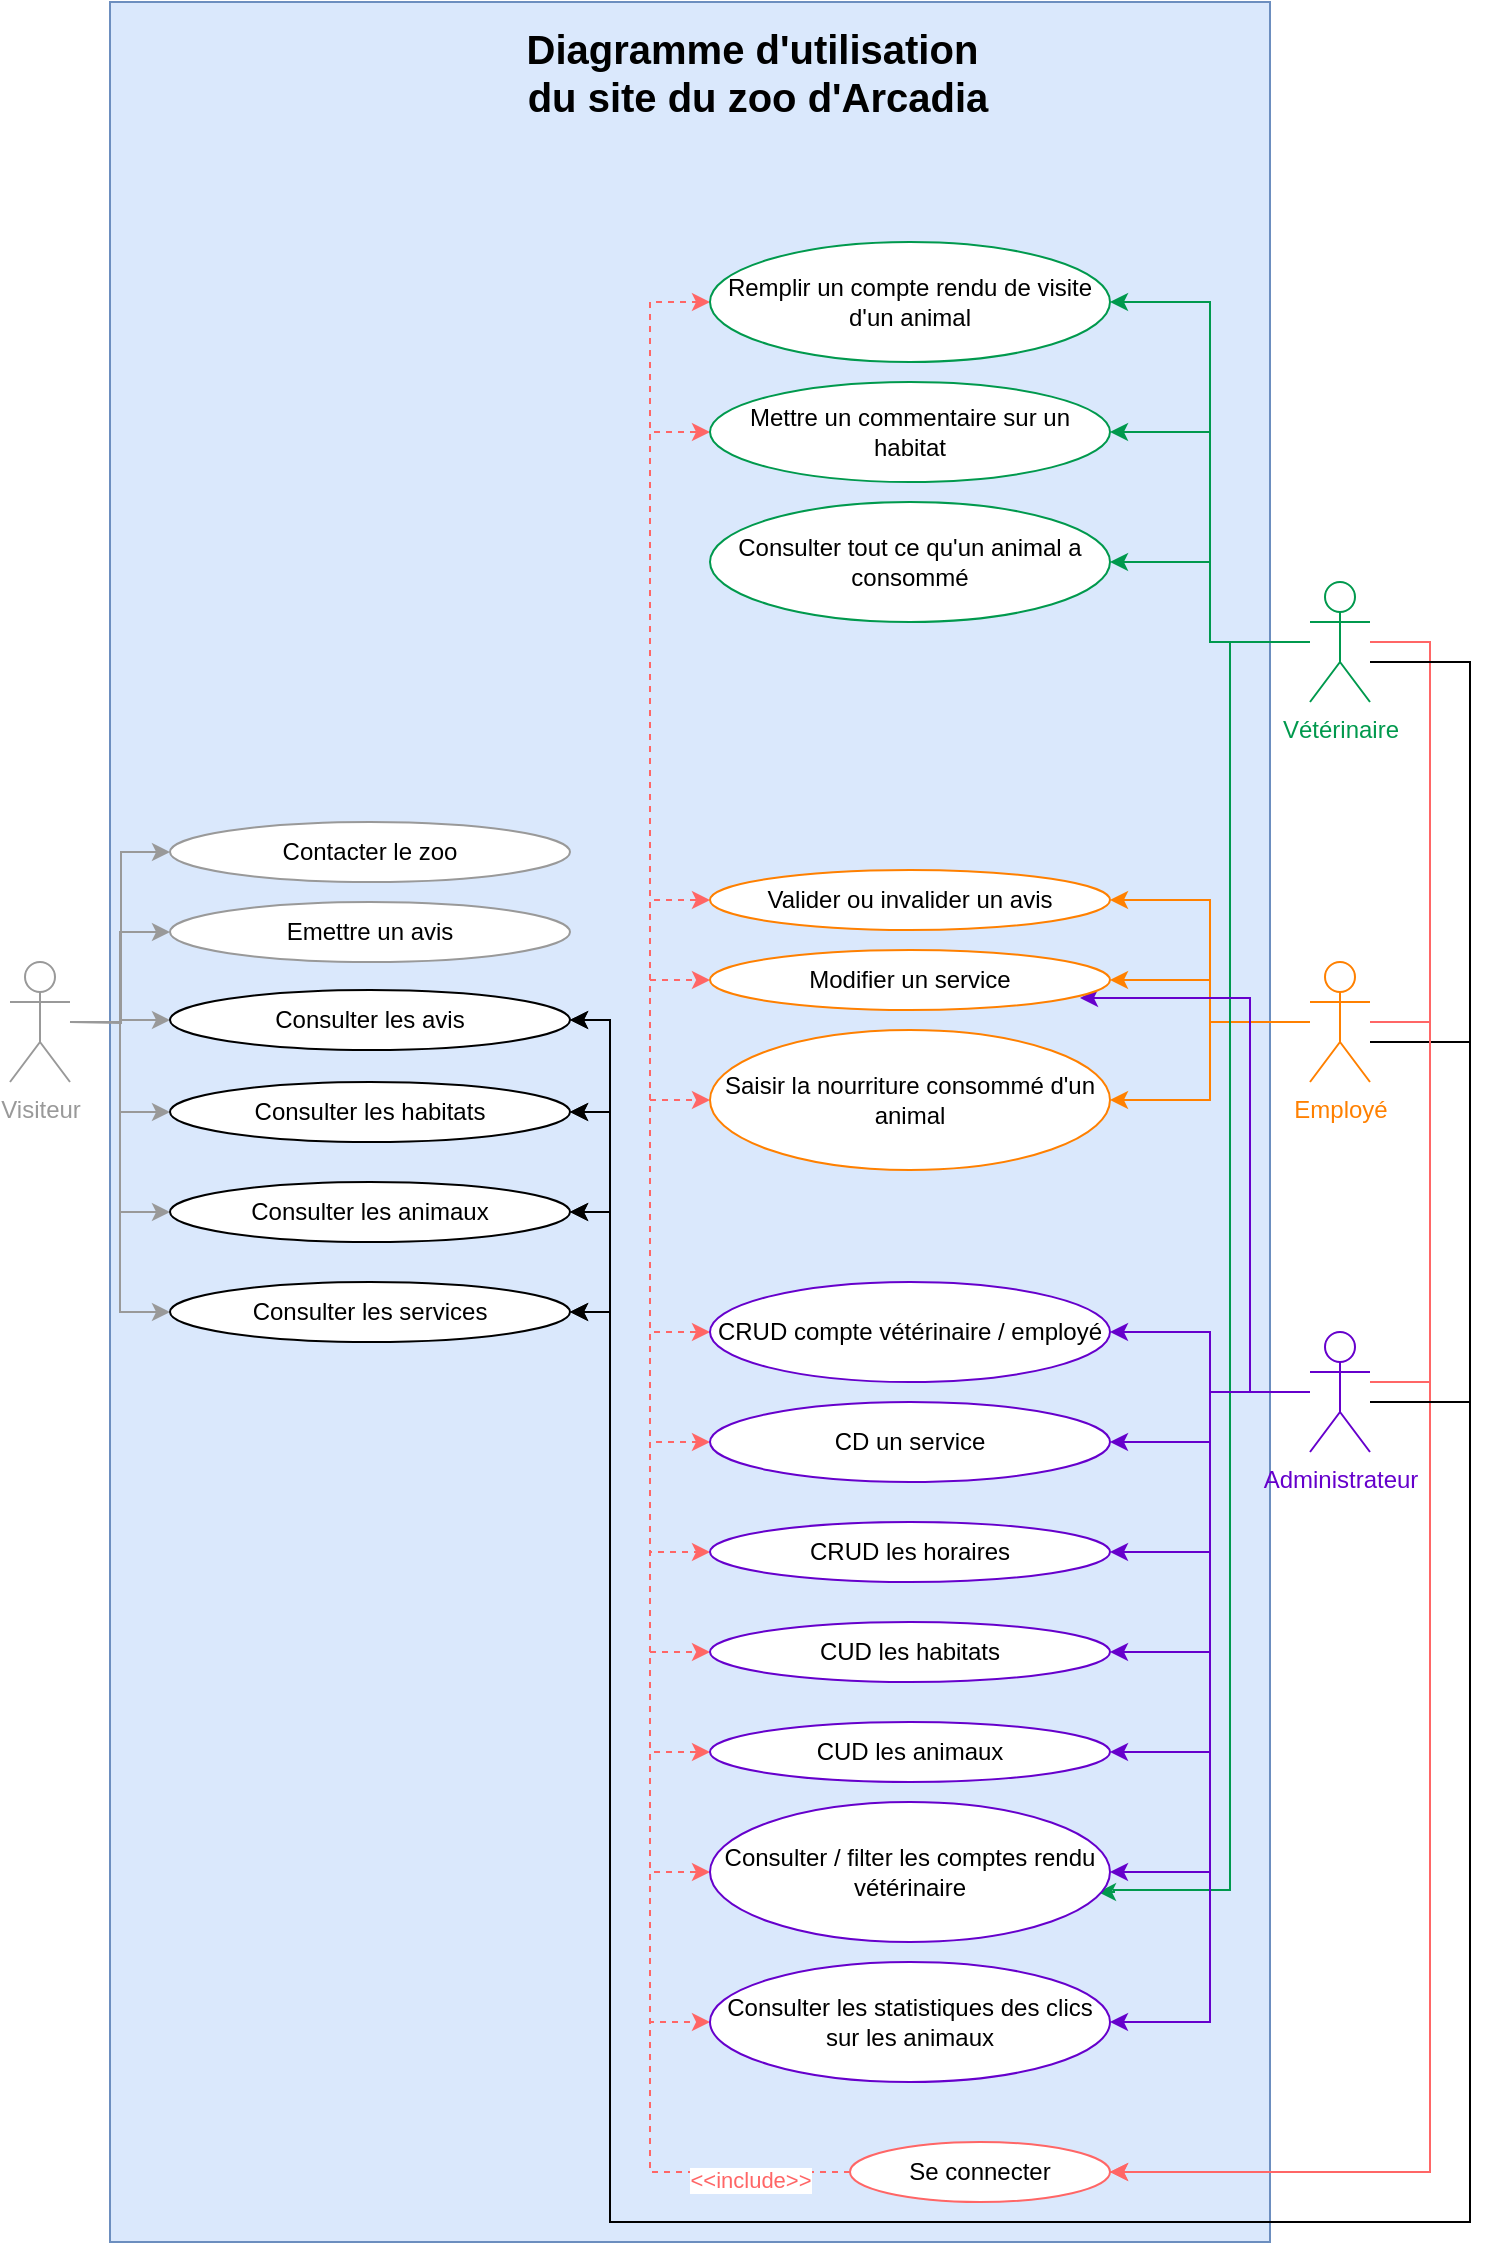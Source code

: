 <mxfile version="24.5.3" type="device">
  <diagram name="Page-1" id="p79RaemnlsqLgxpcRPL9">
    <mxGraphModel dx="1114" dy="558" grid="1" gridSize="10" guides="1" tooltips="1" connect="1" arrows="1" fold="1" page="1" pageScale="1" pageWidth="827" pageHeight="1169" math="0" shadow="0">
      <root>
        <mxCell id="0" />
        <mxCell id="1" parent="0" />
        <mxCell id="ke3Nqi0bmoNsI7alGqjQ-40" value="" style="rounded=0;whiteSpace=wrap;html=1;fillColor=#dae8fc;strokeColor=#6c8ebf;" vertex="1" parent="1">
          <mxGeometry x="90" y="30" width="580" height="1120" as="geometry" />
        </mxCell>
        <mxCell id="bZh8LlbYJ6Bym1Tv-g-N-19" style="edgeStyle=orthogonalEdgeStyle;rounded=0;orthogonalLoop=1;jettySize=auto;html=1;entryX=0;entryY=0.5;entryDx=0;entryDy=0;strokeColor=#999999;" parent="1" target="bZh8LlbYJ6Bym1Tv-g-N-9" edge="1">
          <mxGeometry relative="1" as="geometry">
            <mxPoint x="70" y="540" as="sourcePoint" />
          </mxGeometry>
        </mxCell>
        <mxCell id="bZh8LlbYJ6Bym1Tv-g-N-22" style="edgeStyle=orthogonalEdgeStyle;rounded=0;orthogonalLoop=1;jettySize=auto;html=1;entryX=0;entryY=0.5;entryDx=0;entryDy=0;strokeColor=#999999;" parent="1" source="bZh8LlbYJ6Bym1Tv-g-N-1" target="bZh8LlbYJ6Bym1Tv-g-N-14" edge="1">
          <mxGeometry relative="1" as="geometry" />
        </mxCell>
        <mxCell id="bZh8LlbYJ6Bym1Tv-g-N-23" style="edgeStyle=orthogonalEdgeStyle;rounded=0;orthogonalLoop=1;jettySize=auto;html=1;entryX=0;entryY=0.5;entryDx=0;entryDy=0;strokeColor=#999999;" parent="1" source="bZh8LlbYJ6Bym1Tv-g-N-1" target="bZh8LlbYJ6Bym1Tv-g-N-7" edge="1">
          <mxGeometry relative="1" as="geometry" />
        </mxCell>
        <mxCell id="bZh8LlbYJ6Bym1Tv-g-N-24" style="edgeStyle=orthogonalEdgeStyle;rounded=0;orthogonalLoop=1;jettySize=auto;html=1;entryX=0;entryY=0.5;entryDx=0;entryDy=0;strokeColor=#999999;" parent="1" source="bZh8LlbYJ6Bym1Tv-g-N-1" target="bZh8LlbYJ6Bym1Tv-g-N-8" edge="1">
          <mxGeometry relative="1" as="geometry" />
        </mxCell>
        <mxCell id="bZh8LlbYJ6Bym1Tv-g-N-25" style="edgeStyle=orthogonalEdgeStyle;rounded=0;orthogonalLoop=1;jettySize=auto;html=1;entryX=0;entryY=0.5;entryDx=0;entryDy=0;strokeColor=#999999;" parent="1" source="bZh8LlbYJ6Bym1Tv-g-N-1" target="bZh8LlbYJ6Bym1Tv-g-N-6" edge="1">
          <mxGeometry relative="1" as="geometry" />
        </mxCell>
        <mxCell id="ke3Nqi0bmoNsI7alGqjQ-25" style="edgeStyle=orthogonalEdgeStyle;rounded=0;orthogonalLoop=1;jettySize=auto;html=1;entryX=0;entryY=0.5;entryDx=0;entryDy=0;strokeColor=#999999;" edge="1" parent="1" source="bZh8LlbYJ6Bym1Tv-g-N-1" target="bZh8LlbYJ6Bym1Tv-g-N-4">
          <mxGeometry relative="1" as="geometry" />
        </mxCell>
        <mxCell id="bZh8LlbYJ6Bym1Tv-g-N-1" value="&lt;font color=&quot;#999999&quot;&gt;Visiteur&lt;/font&gt;" style="shape=umlActor;verticalLabelPosition=bottom;verticalAlign=top;html=1;outlineConnect=0;strokeColor=#999999;" parent="1" vertex="1">
          <mxGeometry x="40" y="510" width="30" height="60" as="geometry" />
        </mxCell>
        <mxCell id="bZh8LlbYJ6Bym1Tv-g-N-4" value="Emettre un avis" style="ellipse;whiteSpace=wrap;html=1;strokeColor=#999999;" parent="1" vertex="1">
          <mxGeometry x="120" y="480" width="200" height="30" as="geometry" />
        </mxCell>
        <mxCell id="bZh8LlbYJ6Bym1Tv-g-N-6" value="Consulter les services" style="ellipse;whiteSpace=wrap;html=1;" parent="1" vertex="1">
          <mxGeometry x="120" y="670" width="200" height="30" as="geometry" />
        </mxCell>
        <mxCell id="bZh8LlbYJ6Bym1Tv-g-N-7" value="Consulter les habitats" style="ellipse;whiteSpace=wrap;html=1;" parent="1" vertex="1">
          <mxGeometry x="120" y="570" width="200" height="30" as="geometry" />
        </mxCell>
        <mxCell id="bZh8LlbYJ6Bym1Tv-g-N-8" value="Consulter les animaux" style="ellipse;whiteSpace=wrap;html=1;" parent="1" vertex="1">
          <mxGeometry x="120" y="620" width="200" height="30" as="geometry" />
        </mxCell>
        <mxCell id="bZh8LlbYJ6Bym1Tv-g-N-9" value="Contacter le zoo" style="ellipse;whiteSpace=wrap;html=1;strokeColor=#999999;" parent="1" vertex="1">
          <mxGeometry x="120" y="440" width="200" height="30" as="geometry" />
        </mxCell>
        <mxCell id="ke3Nqi0bmoNsI7alGqjQ-3" style="edgeStyle=orthogonalEdgeStyle;rounded=0;orthogonalLoop=1;jettySize=auto;html=1;entryX=1;entryY=0.5;entryDx=0;entryDy=0;strokeColor=#FF6666;" edge="1" parent="1" source="bZh8LlbYJ6Bym1Tv-g-N-13" target="bZh8LlbYJ6Bym1Tv-g-N-26">
          <mxGeometry relative="1" as="geometry">
            <Array as="points">
              <mxPoint x="750" y="540" />
              <mxPoint x="750" y="1115" />
            </Array>
          </mxGeometry>
        </mxCell>
        <mxCell id="ke3Nqi0bmoNsI7alGqjQ-5" style="edgeStyle=orthogonalEdgeStyle;rounded=0;orthogonalLoop=1;jettySize=auto;html=1;entryX=1;entryY=0.5;entryDx=0;entryDy=0;strokeColor=#FF8000;" edge="1" parent="1" source="bZh8LlbYJ6Bym1Tv-g-N-13" target="bZh8LlbYJ6Bym1Tv-g-N-27">
          <mxGeometry relative="1" as="geometry" />
        </mxCell>
        <mxCell id="ke3Nqi0bmoNsI7alGqjQ-6" style="edgeStyle=orthogonalEdgeStyle;rounded=0;orthogonalLoop=1;jettySize=auto;html=1;strokeColor=#FF8000;" edge="1" parent="1" source="bZh8LlbYJ6Bym1Tv-g-N-13" target="bZh8LlbYJ6Bym1Tv-g-N-29">
          <mxGeometry relative="1" as="geometry" />
        </mxCell>
        <mxCell id="ke3Nqi0bmoNsI7alGqjQ-7" style="edgeStyle=orthogonalEdgeStyle;rounded=0;orthogonalLoop=1;jettySize=auto;html=1;entryX=1;entryY=0.5;entryDx=0;entryDy=0;strokeColor=#FF8000;" edge="1" parent="1" source="bZh8LlbYJ6Bym1Tv-g-N-13" target="bZh8LlbYJ6Bym1Tv-g-N-30">
          <mxGeometry relative="1" as="geometry" />
        </mxCell>
        <mxCell id="ke3Nqi0bmoNsI7alGqjQ-47" style="edgeStyle=orthogonalEdgeStyle;rounded=0;orthogonalLoop=1;jettySize=auto;html=1;entryX=1;entryY=0.5;entryDx=0;entryDy=0;" edge="1" parent="1" source="bZh8LlbYJ6Bym1Tv-g-N-13" target="bZh8LlbYJ6Bym1Tv-g-N-14">
          <mxGeometry relative="1" as="geometry">
            <Array as="points">
              <mxPoint x="770" y="550" />
              <mxPoint x="770" y="1140" />
              <mxPoint x="340" y="1140" />
              <mxPoint x="340" y="539" />
            </Array>
          </mxGeometry>
        </mxCell>
        <mxCell id="ke3Nqi0bmoNsI7alGqjQ-48" style="edgeStyle=orthogonalEdgeStyle;rounded=0;orthogonalLoop=1;jettySize=auto;html=1;entryX=1;entryY=0.5;entryDx=0;entryDy=0;" edge="1" parent="1" source="bZh8LlbYJ6Bym1Tv-g-N-13" target="bZh8LlbYJ6Bym1Tv-g-N-7">
          <mxGeometry relative="1" as="geometry">
            <mxPoint x="320" y="590" as="targetPoint" />
            <Array as="points">
              <mxPoint x="770" y="550" />
              <mxPoint x="770" y="1140" />
              <mxPoint x="340" y="1140" />
              <mxPoint x="340" y="585" />
            </Array>
          </mxGeometry>
        </mxCell>
        <mxCell id="ke3Nqi0bmoNsI7alGqjQ-49" style="edgeStyle=orthogonalEdgeStyle;rounded=0;orthogonalLoop=1;jettySize=auto;html=1;entryX=1;entryY=0.5;entryDx=0;entryDy=0;" edge="1" parent="1" source="bZh8LlbYJ6Bym1Tv-g-N-13" target="bZh8LlbYJ6Bym1Tv-g-N-8">
          <mxGeometry relative="1" as="geometry">
            <Array as="points">
              <mxPoint x="770" y="550" />
              <mxPoint x="770" y="1140" />
              <mxPoint x="340" y="1140" />
              <mxPoint x="340" y="635" />
            </Array>
          </mxGeometry>
        </mxCell>
        <mxCell id="bZh8LlbYJ6Bym1Tv-g-N-13" value="&lt;font color=&quot;#ff8000&quot;&gt;Employé&lt;/font&gt;" style="shape=umlActor;verticalLabelPosition=bottom;verticalAlign=top;html=1;outlineConnect=0;strokeColor=#FF8000;" parent="1" vertex="1">
          <mxGeometry x="690" y="510" width="30" height="60" as="geometry" />
        </mxCell>
        <mxCell id="bZh8LlbYJ6Bym1Tv-g-N-14" value="Consulter les avis" style="ellipse;whiteSpace=wrap;html=1;" parent="1" vertex="1">
          <mxGeometry x="120" y="524" width="200" height="30" as="geometry" />
        </mxCell>
        <mxCell id="ke3Nqi0bmoNsI7alGqjQ-2" style="edgeStyle=orthogonalEdgeStyle;rounded=0;orthogonalLoop=1;jettySize=auto;html=1;entryX=1;entryY=0.5;entryDx=0;entryDy=0;strokeColor=#FF6666;" edge="1" parent="1">
          <mxGeometry relative="1" as="geometry">
            <mxPoint x="720" y="350" as="sourcePoint" />
            <mxPoint x="540" y="1115" as="targetPoint" />
            <Array as="points">
              <mxPoint x="750" y="350" />
              <mxPoint x="750" y="1115" />
            </Array>
          </mxGeometry>
        </mxCell>
        <mxCell id="ke3Nqi0bmoNsI7alGqjQ-8" style="edgeStyle=orthogonalEdgeStyle;rounded=0;orthogonalLoop=1;jettySize=auto;html=1;entryX=1;entryY=0.5;entryDx=0;entryDy=0;strokeColor=#00994D;" edge="1" parent="1" source="bZh8LlbYJ6Bym1Tv-g-N-17" target="bZh8LlbYJ6Bym1Tv-g-N-33">
          <mxGeometry relative="1" as="geometry" />
        </mxCell>
        <mxCell id="ke3Nqi0bmoNsI7alGqjQ-9" style="edgeStyle=orthogonalEdgeStyle;rounded=0;orthogonalLoop=1;jettySize=auto;html=1;entryX=1;entryY=0.5;entryDx=0;entryDy=0;strokeColor=#00994D;" edge="1" parent="1" source="bZh8LlbYJ6Bym1Tv-g-N-17" target="bZh8LlbYJ6Bym1Tv-g-N-32">
          <mxGeometry relative="1" as="geometry" />
        </mxCell>
        <mxCell id="ke3Nqi0bmoNsI7alGqjQ-10" style="edgeStyle=orthogonalEdgeStyle;rounded=0;orthogonalLoop=1;jettySize=auto;html=1;entryX=1;entryY=0.5;entryDx=0;entryDy=0;strokeColor=#00994D;" edge="1" parent="1" source="bZh8LlbYJ6Bym1Tv-g-N-17" target="bZh8LlbYJ6Bym1Tv-g-N-31">
          <mxGeometry relative="1" as="geometry" />
        </mxCell>
        <mxCell id="ke3Nqi0bmoNsI7alGqjQ-43" style="edgeStyle=orthogonalEdgeStyle;rounded=0;orthogonalLoop=1;jettySize=auto;html=1;entryX=1;entryY=0.5;entryDx=0;entryDy=0;" edge="1" parent="1" source="bZh8LlbYJ6Bym1Tv-g-N-17" target="bZh8LlbYJ6Bym1Tv-g-N-14">
          <mxGeometry relative="1" as="geometry">
            <Array as="points">
              <mxPoint x="770" y="360" />
              <mxPoint x="770" y="1140" />
              <mxPoint x="340" y="1140" />
              <mxPoint x="340" y="539" />
            </Array>
          </mxGeometry>
        </mxCell>
        <mxCell id="ke3Nqi0bmoNsI7alGqjQ-44" style="edgeStyle=orthogonalEdgeStyle;rounded=0;orthogonalLoop=1;jettySize=auto;html=1;entryX=1;entryY=0.5;entryDx=0;entryDy=0;" edge="1" parent="1" source="bZh8LlbYJ6Bym1Tv-g-N-17" target="bZh8LlbYJ6Bym1Tv-g-N-7">
          <mxGeometry relative="1" as="geometry">
            <Array as="points">
              <mxPoint x="770" y="360" />
              <mxPoint x="770" y="1140" />
              <mxPoint x="340" y="1140" />
              <mxPoint x="340" y="585" />
            </Array>
          </mxGeometry>
        </mxCell>
        <mxCell id="ke3Nqi0bmoNsI7alGqjQ-45" style="edgeStyle=orthogonalEdgeStyle;rounded=0;orthogonalLoop=1;jettySize=auto;html=1;entryX=1;entryY=0.5;entryDx=0;entryDy=0;" edge="1" parent="1" source="bZh8LlbYJ6Bym1Tv-g-N-17" target="bZh8LlbYJ6Bym1Tv-g-N-8">
          <mxGeometry relative="1" as="geometry">
            <Array as="points">
              <mxPoint x="770" y="360" />
              <mxPoint x="770" y="1140" />
              <mxPoint x="340" y="1140" />
              <mxPoint x="340" y="635" />
            </Array>
          </mxGeometry>
        </mxCell>
        <mxCell id="ke3Nqi0bmoNsI7alGqjQ-46" style="edgeStyle=orthogonalEdgeStyle;rounded=0;orthogonalLoop=1;jettySize=auto;html=1;entryX=1;entryY=0.5;entryDx=0;entryDy=0;" edge="1" parent="1" source="bZh8LlbYJ6Bym1Tv-g-N-17" target="bZh8LlbYJ6Bym1Tv-g-N-6">
          <mxGeometry relative="1" as="geometry">
            <Array as="points">
              <mxPoint x="770" y="360" />
              <mxPoint x="770" y="1140" />
              <mxPoint x="340" y="1140" />
              <mxPoint x="340" y="685" />
            </Array>
          </mxGeometry>
        </mxCell>
        <mxCell id="ke3Nqi0bmoNsI7alGqjQ-51" style="edgeStyle=orthogonalEdgeStyle;rounded=0;orthogonalLoop=1;jettySize=auto;html=1;strokeColor=#00994D;entryX=0.97;entryY=0.643;entryDx=0;entryDy=0;entryPerimeter=0;" edge="1" parent="1" source="bZh8LlbYJ6Bym1Tv-g-N-17" target="bZh8LlbYJ6Bym1Tv-g-N-39">
          <mxGeometry relative="1" as="geometry">
            <mxPoint x="580" y="974" as="targetPoint" />
            <Array as="points">
              <mxPoint x="650" y="350" />
              <mxPoint x="650" y="974" />
              <mxPoint x="592" y="974" />
              <mxPoint x="592" y="975" />
            </Array>
          </mxGeometry>
        </mxCell>
        <mxCell id="bZh8LlbYJ6Bym1Tv-g-N-17" value="&lt;font color=&quot;#00994d&quot;&gt;Vétérinaire&lt;/font&gt;" style="shape=umlActor;verticalLabelPosition=bottom;verticalAlign=top;html=1;outlineConnect=0;strokeColor=#00994D;" parent="1" vertex="1">
          <mxGeometry x="690" y="320" width="30" height="60" as="geometry" />
        </mxCell>
        <mxCell id="ke3Nqi0bmoNsI7alGqjQ-4" style="edgeStyle=orthogonalEdgeStyle;rounded=0;orthogonalLoop=1;jettySize=auto;html=1;entryX=1;entryY=0.5;entryDx=0;entryDy=0;strokeColor=#FF6666;" edge="1" parent="1" source="bZh8LlbYJ6Bym1Tv-g-N-18" target="bZh8LlbYJ6Bym1Tv-g-N-26">
          <mxGeometry relative="1" as="geometry">
            <Array as="points">
              <mxPoint x="750" y="720" />
              <mxPoint x="750" y="1115" />
            </Array>
          </mxGeometry>
        </mxCell>
        <mxCell id="ke3Nqi0bmoNsI7alGqjQ-31" style="edgeStyle=orthogonalEdgeStyle;rounded=0;orthogonalLoop=1;jettySize=auto;html=1;strokeColor=#6600CC;" edge="1" parent="1" source="bZh8LlbYJ6Bym1Tv-g-N-18" target="bZh8LlbYJ6Bym1Tv-g-N-34">
          <mxGeometry relative="1" as="geometry" />
        </mxCell>
        <mxCell id="ke3Nqi0bmoNsI7alGqjQ-32" style="edgeStyle=orthogonalEdgeStyle;rounded=0;orthogonalLoop=1;jettySize=auto;html=1;entryX=1;entryY=0.5;entryDx=0;entryDy=0;strokeColor=#6600CC;" edge="1" parent="1" source="bZh8LlbYJ6Bym1Tv-g-N-18" target="bZh8LlbYJ6Bym1Tv-g-N-35">
          <mxGeometry relative="1" as="geometry" />
        </mxCell>
        <mxCell id="ke3Nqi0bmoNsI7alGqjQ-33" style="edgeStyle=orthogonalEdgeStyle;rounded=0;orthogonalLoop=1;jettySize=auto;html=1;entryX=1;entryY=0.5;entryDx=0;entryDy=0;strokeColor=#6600CC;" edge="1" parent="1" source="bZh8LlbYJ6Bym1Tv-g-N-18" target="bZh8LlbYJ6Bym1Tv-g-N-36">
          <mxGeometry relative="1" as="geometry" />
        </mxCell>
        <mxCell id="ke3Nqi0bmoNsI7alGqjQ-34" style="edgeStyle=orthogonalEdgeStyle;rounded=0;orthogonalLoop=1;jettySize=auto;html=1;entryX=1;entryY=0.5;entryDx=0;entryDy=0;strokeColor=#6600CC;" edge="1" parent="1" source="bZh8LlbYJ6Bym1Tv-g-N-18" target="bZh8LlbYJ6Bym1Tv-g-N-37">
          <mxGeometry relative="1" as="geometry" />
        </mxCell>
        <mxCell id="ke3Nqi0bmoNsI7alGqjQ-35" style="edgeStyle=orthogonalEdgeStyle;rounded=0;orthogonalLoop=1;jettySize=auto;html=1;entryX=1;entryY=0.5;entryDx=0;entryDy=0;strokeColor=#6600CC;" edge="1" parent="1" source="bZh8LlbYJ6Bym1Tv-g-N-18" target="bZh8LlbYJ6Bym1Tv-g-N-38">
          <mxGeometry relative="1" as="geometry" />
        </mxCell>
        <mxCell id="ke3Nqi0bmoNsI7alGqjQ-36" style="edgeStyle=orthogonalEdgeStyle;rounded=0;orthogonalLoop=1;jettySize=auto;html=1;entryX=1;entryY=0.5;entryDx=0;entryDy=0;strokeColor=#6600CC;" edge="1" parent="1" source="bZh8LlbYJ6Bym1Tv-g-N-18" target="bZh8LlbYJ6Bym1Tv-g-N-39">
          <mxGeometry relative="1" as="geometry" />
        </mxCell>
        <mxCell id="ke3Nqi0bmoNsI7alGqjQ-37" style="edgeStyle=orthogonalEdgeStyle;rounded=0;orthogonalLoop=1;jettySize=auto;html=1;entryX=1;entryY=0.5;entryDx=0;entryDy=0;strokeColor=#6600CC;" edge="1" parent="1" source="bZh8LlbYJ6Bym1Tv-g-N-18" target="bZh8LlbYJ6Bym1Tv-g-N-40">
          <mxGeometry relative="1" as="geometry" />
        </mxCell>
        <mxCell id="ke3Nqi0bmoNsI7alGqjQ-50" style="edgeStyle=orthogonalEdgeStyle;rounded=0;orthogonalLoop=1;jettySize=auto;html=1;entryX=1;entryY=0.5;entryDx=0;entryDy=0;" edge="1" parent="1" source="bZh8LlbYJ6Bym1Tv-g-N-18" target="bZh8LlbYJ6Bym1Tv-g-N-6">
          <mxGeometry relative="1" as="geometry">
            <Array as="points">
              <mxPoint x="770" y="730" />
              <mxPoint x="770" y="1140" />
              <mxPoint x="340" y="1140" />
              <mxPoint x="340" y="685" />
            </Array>
          </mxGeometry>
        </mxCell>
        <mxCell id="ke3Nqi0bmoNsI7alGqjQ-52" style="edgeStyle=orthogonalEdgeStyle;rounded=0;orthogonalLoop=1;jettySize=auto;html=1;strokeColor=#6600CC;entryX=0.925;entryY=0.8;entryDx=0;entryDy=0;entryPerimeter=0;" edge="1" parent="1" source="bZh8LlbYJ6Bym1Tv-g-N-18" target="bZh8LlbYJ6Bym1Tv-g-N-29">
          <mxGeometry relative="1" as="geometry">
            <Array as="points">
              <mxPoint x="660" y="725" />
              <mxPoint x="660" y="528" />
            </Array>
          </mxGeometry>
        </mxCell>
        <mxCell id="bZh8LlbYJ6Bym1Tv-g-N-18" value="&lt;font color=&quot;#6600cc&quot;&gt;Administrateur&lt;/font&gt;" style="shape=umlActor;verticalLabelPosition=bottom;verticalAlign=top;html=1;outlineConnect=0;strokeColor=#6600CC;" parent="1" vertex="1">
          <mxGeometry x="690" y="695" width="30" height="60" as="geometry" />
        </mxCell>
        <mxCell id="ke3Nqi0bmoNsI7alGqjQ-12" style="edgeStyle=orthogonalEdgeStyle;rounded=0;orthogonalLoop=1;jettySize=auto;html=1;dashed=1;strokeColor=#FF6666;" edge="1" parent="1" source="bZh8LlbYJ6Bym1Tv-g-N-26" target="bZh8LlbYJ6Bym1Tv-g-N-38">
          <mxGeometry relative="1" as="geometry">
            <Array as="points">
              <mxPoint x="360" y="1115" />
              <mxPoint x="360" y="905" />
            </Array>
          </mxGeometry>
        </mxCell>
        <mxCell id="ke3Nqi0bmoNsI7alGqjQ-13" style="edgeStyle=orthogonalEdgeStyle;rounded=0;orthogonalLoop=1;jettySize=auto;html=1;entryX=0;entryY=0.5;entryDx=0;entryDy=0;dashed=1;strokeColor=#FF6666;" edge="1" parent="1" source="bZh8LlbYJ6Bym1Tv-g-N-26" target="bZh8LlbYJ6Bym1Tv-g-N-37">
          <mxGeometry relative="1" as="geometry">
            <Array as="points">
              <mxPoint x="360" y="1115" />
              <mxPoint x="360" y="855" />
            </Array>
          </mxGeometry>
        </mxCell>
        <mxCell id="ke3Nqi0bmoNsI7alGqjQ-14" style="edgeStyle=orthogonalEdgeStyle;rounded=0;orthogonalLoop=1;jettySize=auto;html=1;entryX=0;entryY=0.5;entryDx=0;entryDy=0;dashed=1;strokeColor=#FF6666;" edge="1" parent="1" source="bZh8LlbYJ6Bym1Tv-g-N-26" target="bZh8LlbYJ6Bym1Tv-g-N-36">
          <mxGeometry relative="1" as="geometry">
            <Array as="points">
              <mxPoint x="360" y="1115" />
              <mxPoint x="360" y="805" />
            </Array>
          </mxGeometry>
        </mxCell>
        <mxCell id="ke3Nqi0bmoNsI7alGqjQ-15" style="edgeStyle=orthogonalEdgeStyle;rounded=0;orthogonalLoop=1;jettySize=auto;html=1;entryX=0;entryY=0.5;entryDx=0;entryDy=0;dashed=1;strokeColor=#FF6666;" edge="1" parent="1" source="bZh8LlbYJ6Bym1Tv-g-N-26" target="bZh8LlbYJ6Bym1Tv-g-N-35">
          <mxGeometry relative="1" as="geometry">
            <Array as="points">
              <mxPoint x="360" y="1115" />
              <mxPoint x="360" y="750" />
            </Array>
          </mxGeometry>
        </mxCell>
        <mxCell id="ke3Nqi0bmoNsI7alGqjQ-16" style="edgeStyle=orthogonalEdgeStyle;rounded=0;orthogonalLoop=1;jettySize=auto;html=1;entryX=0;entryY=0.5;entryDx=0;entryDy=0;dashed=1;strokeColor=#FF6666;" edge="1" parent="1" source="bZh8LlbYJ6Bym1Tv-g-N-26" target="bZh8LlbYJ6Bym1Tv-g-N-39">
          <mxGeometry relative="1" as="geometry">
            <Array as="points">
              <mxPoint x="360" y="1115" />
              <mxPoint x="360" y="965" />
            </Array>
          </mxGeometry>
        </mxCell>
        <mxCell id="ke3Nqi0bmoNsI7alGqjQ-17" style="edgeStyle=orthogonalEdgeStyle;rounded=0;orthogonalLoop=1;jettySize=auto;html=1;entryX=0;entryY=0.5;entryDx=0;entryDy=0;dashed=1;strokeColor=#FF6666;" edge="1" parent="1" source="bZh8LlbYJ6Bym1Tv-g-N-26" target="bZh8LlbYJ6Bym1Tv-g-N-40">
          <mxGeometry relative="1" as="geometry">
            <Array as="points">
              <mxPoint x="360" y="1115" />
              <mxPoint x="360" y="1040" />
            </Array>
          </mxGeometry>
        </mxCell>
        <mxCell id="ke3Nqi0bmoNsI7alGqjQ-18" style="edgeStyle=orthogonalEdgeStyle;rounded=0;orthogonalLoop=1;jettySize=auto;html=1;entryX=0;entryY=0.5;entryDx=0;entryDy=0;dashed=1;strokeColor=#FF6666;" edge="1" parent="1" source="bZh8LlbYJ6Bym1Tv-g-N-26" target="bZh8LlbYJ6Bym1Tv-g-N-34">
          <mxGeometry relative="1" as="geometry">
            <Array as="points">
              <mxPoint x="360" y="1115" />
              <mxPoint x="360" y="695" />
            </Array>
          </mxGeometry>
        </mxCell>
        <mxCell id="ke3Nqi0bmoNsI7alGqjQ-19" style="edgeStyle=orthogonalEdgeStyle;rounded=0;orthogonalLoop=1;jettySize=auto;html=1;entryX=0;entryY=0.5;entryDx=0;entryDy=0;dashed=1;strokeColor=#FF6666;" edge="1" parent="1" source="bZh8LlbYJ6Bym1Tv-g-N-26" target="bZh8LlbYJ6Bym1Tv-g-N-30">
          <mxGeometry relative="1" as="geometry">
            <Array as="points">
              <mxPoint x="360" y="1115" />
              <mxPoint x="360" y="579" />
            </Array>
          </mxGeometry>
        </mxCell>
        <mxCell id="ke3Nqi0bmoNsI7alGqjQ-20" style="edgeStyle=orthogonalEdgeStyle;rounded=0;orthogonalLoop=1;jettySize=auto;html=1;entryX=0;entryY=0.5;entryDx=0;entryDy=0;dashed=1;strokeColor=#FF6666;" edge="1" parent="1" source="bZh8LlbYJ6Bym1Tv-g-N-26" target="bZh8LlbYJ6Bym1Tv-g-N-29">
          <mxGeometry relative="1" as="geometry">
            <Array as="points">
              <mxPoint x="360" y="1115" />
              <mxPoint x="360" y="519" />
            </Array>
          </mxGeometry>
        </mxCell>
        <mxCell id="ke3Nqi0bmoNsI7alGqjQ-23" style="edgeStyle=orthogonalEdgeStyle;rounded=0;orthogonalLoop=1;jettySize=auto;html=1;entryX=0;entryY=0.5;entryDx=0;entryDy=0;dashed=1;strokeColor=#FF6666;" edge="1" parent="1" source="bZh8LlbYJ6Bym1Tv-g-N-26" target="bZh8LlbYJ6Bym1Tv-g-N-32">
          <mxGeometry relative="1" as="geometry">
            <Array as="points">
              <mxPoint x="360" y="1115" />
              <mxPoint x="360" y="245" />
            </Array>
          </mxGeometry>
        </mxCell>
        <mxCell id="ke3Nqi0bmoNsI7alGqjQ-24" style="edgeStyle=orthogonalEdgeStyle;rounded=0;orthogonalLoop=1;jettySize=auto;html=1;entryX=0;entryY=0.5;entryDx=0;entryDy=0;dashed=1;exitX=0;exitY=0.5;exitDx=0;exitDy=0;strokeColor=#FF6666;" edge="1" parent="1" source="bZh8LlbYJ6Bym1Tv-g-N-26" target="bZh8LlbYJ6Bym1Tv-g-N-31">
          <mxGeometry relative="1" as="geometry">
            <Array as="points">
              <mxPoint x="460" y="1115" />
              <mxPoint x="360" y="1115" />
              <mxPoint x="360" y="180" />
            </Array>
          </mxGeometry>
        </mxCell>
        <mxCell id="ke3Nqi0bmoNsI7alGqjQ-29" style="edgeStyle=orthogonalEdgeStyle;rounded=0;orthogonalLoop=1;jettySize=auto;html=1;entryX=0;entryY=0.5;entryDx=0;entryDy=0;dashed=1;strokeColor=#FF6666;" edge="1" parent="1" source="bZh8LlbYJ6Bym1Tv-g-N-26" target="bZh8LlbYJ6Bym1Tv-g-N-27">
          <mxGeometry relative="1" as="geometry">
            <Array as="points">
              <mxPoint x="360" y="1115" />
              <mxPoint x="360" y="479" />
            </Array>
          </mxGeometry>
        </mxCell>
        <mxCell id="ke3Nqi0bmoNsI7alGqjQ-30" value="&lt;font color=&quot;#ff6666&quot;&gt;&amp;lt;&amp;lt;include&amp;gt;&amp;gt;&lt;/font&gt;" style="edgeLabel;html=1;align=center;verticalAlign=middle;resizable=0;points=[];" vertex="1" connectable="0" parent="ke3Nqi0bmoNsI7alGqjQ-29">
          <mxGeometry x="-0.869" y="4" relative="1" as="geometry">
            <mxPoint as="offset" />
          </mxGeometry>
        </mxCell>
        <mxCell id="bZh8LlbYJ6Bym1Tv-g-N-26" value="Se connecter" style="ellipse;whiteSpace=wrap;html=1;strokeColor=#FF6666;" parent="1" vertex="1">
          <mxGeometry x="460" y="1100" width="130" height="30" as="geometry" />
        </mxCell>
        <mxCell id="bZh8LlbYJ6Bym1Tv-g-N-27" value="Valider ou invalider un avis" style="ellipse;whiteSpace=wrap;html=1;strokeColor=#FF8000;" parent="1" vertex="1">
          <mxGeometry x="390" y="464" width="200" height="30" as="geometry" />
        </mxCell>
        <mxCell id="bZh8LlbYJ6Bym1Tv-g-N-29" value="Modifier un service" style="ellipse;whiteSpace=wrap;html=1;strokeColor=#FF8000;" parent="1" vertex="1">
          <mxGeometry x="390" y="504" width="200" height="30" as="geometry" />
        </mxCell>
        <mxCell id="bZh8LlbYJ6Bym1Tv-g-N-30" value="Saisir la nourriture consommé d&#39;un animal" style="ellipse;whiteSpace=wrap;html=1;strokeColor=#FF8000;" parent="1" vertex="1">
          <mxGeometry x="390" y="544" width="200" height="70" as="geometry" />
        </mxCell>
        <mxCell id="bZh8LlbYJ6Bym1Tv-g-N-31" value="Remplir un compte rendu de visite d&#39;un animal" style="ellipse;whiteSpace=wrap;html=1;strokeColor=#00994D;" parent="1" vertex="1">
          <mxGeometry x="390" y="150" width="200" height="60" as="geometry" />
        </mxCell>
        <mxCell id="bZh8LlbYJ6Bym1Tv-g-N-32" value="Mettre un commentaire sur un habitat" style="ellipse;whiteSpace=wrap;html=1;strokeColor=#00994D;" parent="1" vertex="1">
          <mxGeometry x="390" y="220" width="200" height="50" as="geometry" />
        </mxCell>
        <mxCell id="bZh8LlbYJ6Bym1Tv-g-N-33" value="Consulter tout ce qu&#39;un animal a consommé" style="ellipse;whiteSpace=wrap;html=1;strokeColor=#00994D;" parent="1" vertex="1">
          <mxGeometry x="390" y="280" width="200" height="60" as="geometry" />
        </mxCell>
        <mxCell id="bZh8LlbYJ6Bym1Tv-g-N-34" value="CRUD compte vétérinaire / employé" style="ellipse;whiteSpace=wrap;html=1;strokeColor=#6600CC;" parent="1" vertex="1">
          <mxGeometry x="390" y="670" width="200" height="50" as="geometry" />
        </mxCell>
        <mxCell id="bZh8LlbYJ6Bym1Tv-g-N-35" value="CD un service" style="ellipse;whiteSpace=wrap;html=1;strokeColor=#6600CC;" parent="1" vertex="1">
          <mxGeometry x="390" y="730" width="200" height="40" as="geometry" />
        </mxCell>
        <mxCell id="bZh8LlbYJ6Bym1Tv-g-N-36" value="CRUD les horaires" style="ellipse;whiteSpace=wrap;html=1;strokeColor=#6600CC;" parent="1" vertex="1">
          <mxGeometry x="390" y="790" width="200" height="30" as="geometry" />
        </mxCell>
        <mxCell id="bZh8LlbYJ6Bym1Tv-g-N-37" value="CUD les habitats" style="ellipse;whiteSpace=wrap;html=1;strokeColor=#6600CC;" parent="1" vertex="1">
          <mxGeometry x="390" y="840" width="200" height="30" as="geometry" />
        </mxCell>
        <mxCell id="bZh8LlbYJ6Bym1Tv-g-N-38" value="CUD les animaux" style="ellipse;whiteSpace=wrap;html=1;strokeColor=#6600CC;" parent="1" vertex="1">
          <mxGeometry x="390" y="890" width="200" height="30" as="geometry" />
        </mxCell>
        <mxCell id="bZh8LlbYJ6Bym1Tv-g-N-39" value="Consulter / filter les comptes rendu vétérinaire" style="ellipse;whiteSpace=wrap;html=1;strokeColor=#6600CC;" parent="1" vertex="1">
          <mxGeometry x="390" y="930" width="200" height="70" as="geometry" />
        </mxCell>
        <mxCell id="bZh8LlbYJ6Bym1Tv-g-N-40" value="Consulter les statistiques des clics sur les animaux" style="ellipse;whiteSpace=wrap;html=1;strokeColor=#6600CC;" parent="1" vertex="1">
          <mxGeometry x="390" y="1010" width="200" height="60" as="geometry" />
        </mxCell>
        <mxCell id="ke3Nqi0bmoNsI7alGqjQ-26" value="Diagramme d&#39;utilisation&amp;nbsp;&lt;div&gt;du site du zoo d&#39;Arcadia&lt;/div&gt;" style="text;html=1;align=center;verticalAlign=middle;whiteSpace=wrap;rounded=0;fontStyle=1;fontSize=20;" vertex="1" parent="1">
          <mxGeometry x="284" y="50" width="260" height="30" as="geometry" />
        </mxCell>
      </root>
    </mxGraphModel>
  </diagram>
</mxfile>
